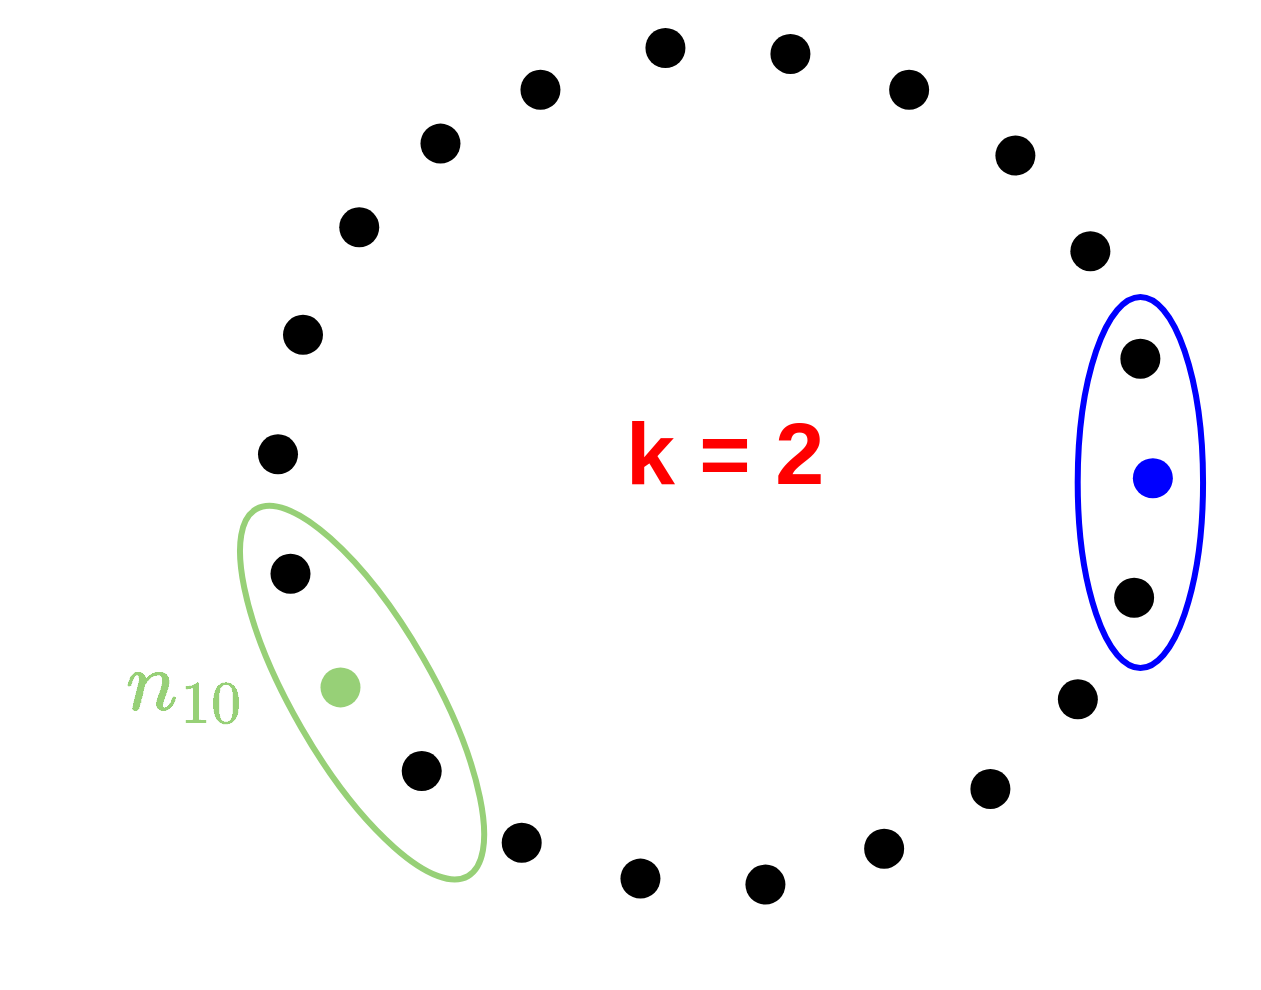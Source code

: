 <mxfile version="19.0.3" type="device"><diagram id="c-LgDQEBbL03CmsJsT2U" name="Seite-1"><mxGraphModel dx="1422" dy="865" grid="1" gridSize="10" guides="1" tooltips="1" connect="1" arrows="1" fold="1" page="1" pageScale="1" pageWidth="827" pageHeight="1169" math="1" shadow="0"><root><mxCell id="0"/><mxCell id="1" parent="0"/><mxCell id="_-piEhLTBBf5516SI4jg-2" value="" style="group;fontStyle=1;fontColor=#FF0000;" parent="1" vertex="1" connectable="0"><mxGeometry x="159" y="440" width="510" height="490" as="geometry"/></mxCell><mxCell id="_-piEhLTBBf5516SI4jg-3" value="" style="shape=waypoint;sketch=0;fillStyle=solid;size=6;pointerEvents=1;points=[];fillColor=none;resizable=0;rotatable=0;perimeter=centerPerimeter;snapToPoint=1;dashed=1;dashPattern=1 4;fontSize=4;fontColor=#0000FF;strokeColor=#000000;strokeWidth=8;" parent="_-piEhLTBBf5516SI4jg-2" vertex="1"><mxGeometry x="428.057" y="274.878" width="40" height="40" as="geometry"/></mxCell><mxCell id="_-piEhLTBBf5516SI4jg-4" value="" style="shape=waypoint;sketch=0;fillStyle=solid;size=6;pointerEvents=1;points=[];fillColor=none;resizable=0;rotatable=0;perimeter=centerPerimeter;snapToPoint=1;dashed=1;dashPattern=1 4;fontSize=4;fontColor=#0000FF;strokeColor=#000000;strokeWidth=8;" parent="_-piEhLTBBf5516SI4jg-2" vertex="1"><mxGeometry x="181.221" y="415.305" width="40" height="40" as="geometry"/></mxCell><mxCell id="_-piEhLTBBf5516SI4jg-5" value="" style="shape=waypoint;sketch=0;fillStyle=solid;size=6;pointerEvents=1;points=[];fillColor=none;resizable=0;rotatable=0;perimeter=centerPerimeter;snapToPoint=1;dashed=1;dashPattern=1 4;fontSize=4;fontColor=#0000FF;strokeColor=#000000;strokeWidth=8;" parent="_-piEhLTBBf5516SI4jg-2" vertex="1"><mxGeometry x="121.856" y="397.378" width="40" height="40" as="geometry"/></mxCell><mxCell id="_-piEhLTBBf5516SI4jg-6" value="" style="shape=waypoint;sketch=0;fillStyle=solid;size=6;pointerEvents=1;points=[];fillColor=none;resizable=0;rotatable=0;perimeter=centerPerimeter;snapToPoint=1;dashed=1;dashPattern=1 4;fontSize=4;fontColor=#0000FF;strokeColor=#000000;strokeWidth=8;" parent="_-piEhLTBBf5516SI4jg-2" vertex="1"><mxGeometry x="71.864" y="361.524" width="40" height="40" as="geometry"/></mxCell><mxCell id="_-piEhLTBBf5516SI4jg-7" value="" style="shape=waypoint;sketch=0;fillStyle=solid;size=6;pointerEvents=1;points=[];fillColor=none;resizable=0;rotatable=0;perimeter=centerPerimeter;snapToPoint=1;dashed=1;dashPattern=1 4;fontSize=4;fontColor=#0000FF;strokeColor=#97D077;strokeWidth=8;" parent="_-piEhLTBBf5516SI4jg-2" vertex="1"><mxGeometry x="31.245" y="319.695" width="40" height="40" as="geometry"/></mxCell><mxCell id="_-piEhLTBBf5516SI4jg-8" value="" style="shape=waypoint;sketch=0;fillStyle=solid;size=6;pointerEvents=1;points=[];fillColor=none;resizable=0;rotatable=0;perimeter=centerPerimeter;snapToPoint=1;dashed=1;dashPattern=1 4;fontSize=4;fontColor=#0000FF;strokeColor=#000000;strokeWidth=8;" parent="_-piEhLTBBf5516SI4jg-2" vertex="1"><mxGeometry x="6.249" y="262.927" width="40" height="40" as="geometry"/></mxCell><mxCell id="_-piEhLTBBf5516SI4jg-9" value="" style="shape=waypoint;sketch=0;fillStyle=solid;size=6;pointerEvents=1;points=[];fillColor=none;resizable=0;rotatable=0;perimeter=centerPerimeter;snapToPoint=1;dashed=1;dashPattern=1 4;fontSize=4;fontColor=#0000FF;strokeColor=#000000;strokeWidth=8;" parent="_-piEhLTBBf5516SI4jg-2" vertex="1"><mxGeometry y="203.171" width="40" height="40" as="geometry"/></mxCell><mxCell id="_-piEhLTBBf5516SI4jg-10" value="" style="shape=waypoint;sketch=0;fillStyle=solid;size=6;pointerEvents=1;points=[];fillColor=none;resizable=0;rotatable=0;perimeter=centerPerimeter;snapToPoint=1;dashed=1;dashPattern=1 4;fontSize=4;fontColor=#0000FF;strokeColor=#000000;strokeWidth=8;" parent="_-piEhLTBBf5516SI4jg-2" vertex="1"><mxGeometry x="243.711" y="418.293" width="40" height="40" as="geometry"/></mxCell><mxCell id="_-piEhLTBBf5516SI4jg-11" value="" style="shape=waypoint;sketch=0;fillStyle=solid;size=6;pointerEvents=1;points=[];fillColor=none;resizable=0;rotatable=0;perimeter=centerPerimeter;snapToPoint=1;dashed=1;dashPattern=1 4;fontSize=4;fontColor=#0000FF;strokeColor=#000000;strokeWidth=8;" parent="_-piEhLTBBf5516SI4jg-2" vertex="1"><mxGeometry x="303.077" y="400.366" width="40" height="40" as="geometry"/></mxCell><mxCell id="_-piEhLTBBf5516SI4jg-12" value="" style="shape=waypoint;sketch=0;fillStyle=solid;size=6;pointerEvents=1;points=[];fillColor=none;resizable=0;rotatable=0;perimeter=centerPerimeter;snapToPoint=1;dashed=1;dashPattern=1 4;fontSize=4;fontColor=#0000FF;strokeColor=#000000;strokeWidth=8;" parent="_-piEhLTBBf5516SI4jg-2" vertex="1"><mxGeometry x="356.194" y="370.488" width="40" height="40" as="geometry"/></mxCell><mxCell id="_-piEhLTBBf5516SI4jg-13" value="" style="shape=waypoint;sketch=0;fillStyle=solid;size=6;pointerEvents=1;points=[];fillColor=none;resizable=0;rotatable=0;perimeter=centerPerimeter;snapToPoint=1;dashed=1;dashPattern=1 4;fontSize=4;fontColor=#0000FF;strokeColor=#000000;strokeWidth=8;" parent="_-piEhLTBBf5516SI4jg-2" vertex="1"><mxGeometry x="399.937" y="325.671" width="40" height="40" as="geometry"/></mxCell><mxCell id="_-piEhLTBBf5516SI4jg-14" value="" style="shape=waypoint;sketch=0;fillStyle=solid;size=6;pointerEvents=1;points=[];fillColor=none;resizable=0;rotatable=0;perimeter=centerPerimeter;snapToPoint=1;dashed=1;dashPattern=1 4;fontSize=4;fontColor=#0000FF;strokeColor=#0000FF;strokeWidth=8;" parent="_-piEhLTBBf5516SI4jg-2" vertex="1"><mxGeometry x="437.431" y="215.122" width="40" height="40" as="geometry"/></mxCell><mxCell id="_-piEhLTBBf5516SI4jg-15" value="" style="shape=waypoint;sketch=0;fillStyle=solid;size=6;pointerEvents=1;points=[];fillColor=none;resizable=0;rotatable=0;perimeter=centerPerimeter;snapToPoint=1;dashed=1;dashPattern=1 4;fontSize=4;fontColor=#0000FF;strokeColor=#000000;strokeWidth=8;" parent="_-piEhLTBBf5516SI4jg-2" vertex="1"><mxGeometry x="431.182" y="155.366" width="40" height="40" as="geometry"/></mxCell><mxCell id="_-piEhLTBBf5516SI4jg-16" value="" style="shape=waypoint;sketch=0;fillStyle=solid;size=6;pointerEvents=1;points=[];fillColor=none;resizable=0;rotatable=0;perimeter=centerPerimeter;snapToPoint=1;dashed=1;dashPattern=1 4;fontSize=4;fontColor=#0000FF;strokeColor=#000000;strokeWidth=8;" parent="_-piEhLTBBf5516SI4jg-2" vertex="1"><mxGeometry x="406.186" y="101.585" width="40" height="40" as="geometry"/></mxCell><mxCell id="_-piEhLTBBf5516SI4jg-17" value="" style="shape=waypoint;sketch=0;fillStyle=solid;size=6;pointerEvents=1;points=[];fillColor=none;resizable=0;rotatable=0;perimeter=centerPerimeter;snapToPoint=1;dashed=1;dashPattern=1 4;fontSize=4;fontColor=#0000FF;strokeColor=#000000;strokeWidth=8;" parent="_-piEhLTBBf5516SI4jg-2" vertex="1"><mxGeometry x="368.692" y="53.78" width="40" height="40" as="geometry"/></mxCell><mxCell id="_-piEhLTBBf5516SI4jg-18" value="" style="shape=waypoint;sketch=0;fillStyle=solid;size=6;pointerEvents=1;points=[];fillColor=none;resizable=0;rotatable=0;perimeter=centerPerimeter;snapToPoint=1;dashed=1;dashPattern=1 4;fontSize=4;fontColor=#0000FF;strokeColor=#000000;strokeWidth=8;" parent="_-piEhLTBBf5516SI4jg-2" vertex="1"><mxGeometry x="81.237" y="47.805" width="40" height="40" as="geometry"/></mxCell><mxCell id="_-piEhLTBBf5516SI4jg-19" value="" style="shape=waypoint;sketch=0;fillStyle=solid;size=6;pointerEvents=1;points=[];fillColor=none;resizable=0;rotatable=0;perimeter=centerPerimeter;snapToPoint=1;dashed=1;dashPattern=1 4;fontSize=4;fontColor=#0000FF;strokeColor=#000000;strokeWidth=8;" parent="_-piEhLTBBf5516SI4jg-2" vertex="1"><mxGeometry x="40.619" y="89.634" width="40" height="40" as="geometry"/></mxCell><mxCell id="_-piEhLTBBf5516SI4jg-20" value="" style="shape=waypoint;sketch=0;fillStyle=solid;size=6;pointerEvents=1;points=[];fillColor=none;resizable=0;rotatable=0;perimeter=centerPerimeter;snapToPoint=1;dashed=1;dashPattern=1 4;fontSize=4;fontColor=#0000FF;strokeColor=#000000;strokeWidth=8;" parent="_-piEhLTBBf5516SI4jg-2" vertex="1"><mxGeometry x="12.498" y="143.415" width="40" height="40" as="geometry"/></mxCell><mxCell id="_-piEhLTBBf5516SI4jg-21" value="" style="shape=waypoint;sketch=0;fillStyle=solid;size=6;pointerEvents=1;points=[];fillColor=none;resizable=0;rotatable=0;perimeter=centerPerimeter;snapToPoint=1;dashed=1;dashPattern=1 4;fontSize=4;fontColor=#0000FF;strokeColor=#000000;strokeWidth=8;" parent="_-piEhLTBBf5516SI4jg-2" vertex="1"><mxGeometry x="315.575" y="20.915" width="40" height="40" as="geometry"/></mxCell><mxCell id="_-piEhLTBBf5516SI4jg-22" value="" style="shape=waypoint;sketch=0;fillStyle=solid;size=6;pointerEvents=1;points=[];fillColor=none;resizable=0;rotatable=0;perimeter=centerPerimeter;snapToPoint=1;dashed=1;dashPattern=1 4;fontSize=4;fontColor=#0000FF;strokeColor=#000000;strokeWidth=8;" parent="_-piEhLTBBf5516SI4jg-2" vertex="1"><mxGeometry x="256.209" y="2.988" width="40" height="40" as="geometry"/></mxCell><mxCell id="_-piEhLTBBf5516SI4jg-23" value="" style="shape=waypoint;sketch=0;fillStyle=solid;size=6;pointerEvents=1;points=[];fillColor=none;resizable=0;rotatable=0;perimeter=centerPerimeter;snapToPoint=1;dashed=1;dashPattern=1 4;fontSize=4;fontColor=#0000FF;strokeColor=#000000;strokeWidth=8;" parent="_-piEhLTBBf5516SI4jg-2" vertex="1"><mxGeometry x="193.719" width="40" height="40" as="geometry"/></mxCell><mxCell id="_-piEhLTBBf5516SI4jg-24" value="" style="shape=waypoint;sketch=0;fillStyle=solid;size=6;pointerEvents=1;points=[];fillColor=none;resizable=0;rotatable=0;perimeter=centerPerimeter;snapToPoint=1;dashed=1;dashPattern=1 4;fontSize=4;fontColor=#0000FF;strokeColor=#000000;strokeWidth=8;" parent="_-piEhLTBBf5516SI4jg-2" vertex="1"><mxGeometry x="131.229" y="20.915" width="40" height="40" as="geometry"/></mxCell><mxCell id="UNRnZC7fqWrHE--zTfam-50" value="" style="ellipse;whiteSpace=wrap;html=1;fontSize=12;fontColor=#0000FF;strokeColor=#97D077;strokeWidth=3;fillColor=none;rotation=150;" parent="_-piEhLTBBf5516SI4jg-2" vertex="1"><mxGeometry x="26.97" y="236.4" width="70.15" height="211.84" as="geometry"/></mxCell><mxCell id="UNRnZC7fqWrHE--zTfam-46" value="" style="ellipse;whiteSpace=wrap;html=1;fontSize=12;fontColor=#0000FF;strokeColor=#0000FF;strokeWidth=3;fillColor=none;" parent="_-piEhLTBBf5516SI4jg-2" vertex="1"><mxGeometry x="419.85" y="144.5" width="62.68" height="185.5" as="geometry"/></mxCell><mxCell id="UNRnZC7fqWrHE--zTfam-45" value="&lt;font style=&quot;font-size: 44px;&quot;&gt;k = 2&lt;/font&gt;" style="text;html=1;strokeColor=none;fillColor=none;align=center;verticalAlign=middle;whiteSpace=wrap;rounded=0;dashed=1;dashPattern=1 4;fontSize=44;fontColor=#FF0000;fontStyle=1" parent="_-piEhLTBBf5516SI4jg-2" vertex="1"><mxGeometry x="181.218" y="190.123" width="125.362" height="65" as="geometry"/></mxCell><mxCell id="UNRnZC7fqWrHE--zTfam-51" value="&lt;font style=&quot;font-size: 36px;&quot;&gt;$$n_{10}$$&lt;/font&gt;" style="text;html=1;strokeColor=none;fillColor=none;align=center;verticalAlign=middle;whiteSpace=wrap;rounded=0;dashed=1;dashPattern=1 4;fontSize=36;fontColor=#97D077;" parent="1" vertex="1"><mxGeometry x="70" y="745.487" width="125.362" height="65" as="geometry"/></mxCell></root></mxGraphModel></diagram></mxfile>